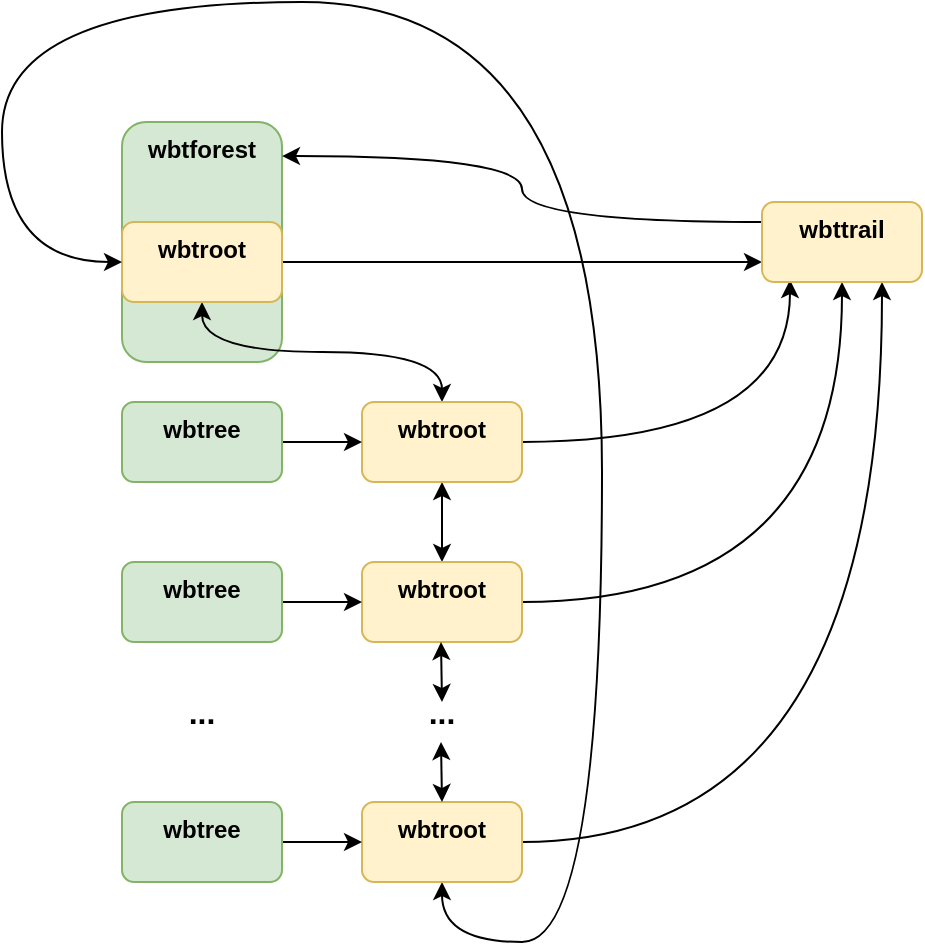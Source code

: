 <mxfile version="16.1.2" type="device"><diagram id="iCcxK761WvqZERNJvCIh" name="Page-1"><mxGraphModel dx="1186" dy="799" grid="1" gridSize="10" guides="1" tooltips="1" connect="1" arrows="1" fold="1" page="1" pageScale="1" pageWidth="827" pageHeight="1169" math="0" shadow="0"><root><mxCell id="0"/><mxCell id="1" parent="0"/><mxCell id="DNcv2_dHgh1PqKMeCPZU-10" value="&lt;b&gt;wbtforest&lt;/b&gt;" style="rounded=1;whiteSpace=wrap;html=1;shadow=0;glass=0;sketch=0;verticalAlign=top;fillColor=#d5e8d4;strokeColor=#82b366;" vertex="1" parent="1"><mxGeometry x="160" y="120" width="80" height="120" as="geometry"/></mxCell><mxCell id="DNcv2_dHgh1PqKMeCPZU-18" style="edgeStyle=orthogonalEdgeStyle;curved=1;rounded=0;orthogonalLoop=1;jettySize=auto;html=1;entryX=0.5;entryY=0;entryDx=0;entryDy=0;startArrow=classic;startFill=1;exitX=0.5;exitY=1;exitDx=0;exitDy=0;" edge="1" parent="1" source="DNcv2_dHgh1PqKMeCPZU-13" target="DNcv2_dHgh1PqKMeCPZU-14"><mxGeometry relative="1" as="geometry"/></mxCell><mxCell id="DNcv2_dHgh1PqKMeCPZU-26" style="edgeStyle=orthogonalEdgeStyle;curved=1;rounded=0;orthogonalLoop=1;jettySize=auto;html=1;entryX=0;entryY=0.75;entryDx=0;entryDy=0;fontSize=16;startArrow=none;startFill=0;" edge="1" parent="1" source="DNcv2_dHgh1PqKMeCPZU-13" target="DNcv2_dHgh1PqKMeCPZU-24"><mxGeometry relative="1" as="geometry"/></mxCell><mxCell id="DNcv2_dHgh1PqKMeCPZU-13" value="&lt;b&gt;wbtroot&lt;/b&gt;" style="rounded=1;whiteSpace=wrap;html=1;shadow=0;glass=0;sketch=0;verticalAlign=top;fillColor=#fff2cc;strokeColor=#d6b656;" vertex="1" parent="1"><mxGeometry x="160" y="170" width="80" height="40" as="geometry"/></mxCell><mxCell id="DNcv2_dHgh1PqKMeCPZU-19" style="edgeStyle=orthogonalEdgeStyle;curved=1;rounded=0;orthogonalLoop=1;jettySize=auto;html=1;startArrow=classic;startFill=1;exitX=0.5;exitY=1;exitDx=0;exitDy=0;entryX=0.5;entryY=0;entryDx=0;entryDy=0;" edge="1" parent="1" source="DNcv2_dHgh1PqKMeCPZU-14" target="DNcv2_dHgh1PqKMeCPZU-15"><mxGeometry relative="1" as="geometry"><mxPoint x="390" y="330" as="targetPoint"/></mxGeometry></mxCell><mxCell id="DNcv2_dHgh1PqKMeCPZU-27" style="edgeStyle=orthogonalEdgeStyle;curved=1;rounded=0;orthogonalLoop=1;jettySize=auto;html=1;entryX=0.175;entryY=0.975;entryDx=0;entryDy=0;entryPerimeter=0;fontSize=16;startArrow=none;startFill=0;" edge="1" parent="1" source="DNcv2_dHgh1PqKMeCPZU-14" target="DNcv2_dHgh1PqKMeCPZU-24"><mxGeometry relative="1" as="geometry"/></mxCell><mxCell id="DNcv2_dHgh1PqKMeCPZU-14" value="&lt;b&gt;wbtroot&lt;/b&gt;" style="rounded=1;whiteSpace=wrap;html=1;shadow=0;glass=0;sketch=0;verticalAlign=top;fillColor=#fff2cc;strokeColor=#d6b656;" vertex="1" parent="1"><mxGeometry x="280" y="260" width="80" height="40" as="geometry"/></mxCell><mxCell id="DNcv2_dHgh1PqKMeCPZU-28" style="edgeStyle=orthogonalEdgeStyle;curved=1;rounded=0;orthogonalLoop=1;jettySize=auto;html=1;entryX=0.5;entryY=1;entryDx=0;entryDy=0;fontSize=16;startArrow=none;startFill=0;" edge="1" parent="1" source="DNcv2_dHgh1PqKMeCPZU-15" target="DNcv2_dHgh1PqKMeCPZU-24"><mxGeometry relative="1" as="geometry"/></mxCell><mxCell id="DNcv2_dHgh1PqKMeCPZU-15" value="&lt;b&gt;wbtroot&lt;/b&gt;" style="rounded=1;whiteSpace=wrap;html=1;shadow=0;glass=0;sketch=0;verticalAlign=top;fillColor=#fff2cc;strokeColor=#d6b656;" vertex="1" parent="1"><mxGeometry x="280" y="340" width="80" height="40" as="geometry"/></mxCell><mxCell id="DNcv2_dHgh1PqKMeCPZU-17" style="edgeStyle=orthogonalEdgeStyle;curved=1;rounded=0;orthogonalLoop=1;jettySize=auto;html=1;entryX=0;entryY=0.5;entryDx=0;entryDy=0;startArrow=classic;startFill=1;exitX=0.5;exitY=1;exitDx=0;exitDy=0;" edge="1" parent="1" source="DNcv2_dHgh1PqKMeCPZU-16" target="DNcv2_dHgh1PqKMeCPZU-13"><mxGeometry relative="1" as="geometry"><mxPoint x="320" y="490" as="sourcePoint"/><Array as="points"><mxPoint x="320" y="530"/><mxPoint x="400" y="530"/><mxPoint x="400" y="60"/><mxPoint x="100" y="60"/><mxPoint x="100" y="190"/></Array></mxGeometry></mxCell><mxCell id="DNcv2_dHgh1PqKMeCPZU-29" style="edgeStyle=orthogonalEdgeStyle;curved=1;rounded=0;orthogonalLoop=1;jettySize=auto;html=1;entryX=0.75;entryY=1;entryDx=0;entryDy=0;fontSize=16;startArrow=none;startFill=0;" edge="1" parent="1" source="DNcv2_dHgh1PqKMeCPZU-16" target="DNcv2_dHgh1PqKMeCPZU-24"><mxGeometry relative="1" as="geometry"/></mxCell><mxCell id="DNcv2_dHgh1PqKMeCPZU-16" value="&lt;b&gt;wbtroot&lt;/b&gt;" style="rounded=1;whiteSpace=wrap;html=1;shadow=0;glass=0;sketch=0;verticalAlign=top;fillColor=#fff2cc;strokeColor=#d6b656;" vertex="1" parent="1"><mxGeometry x="280" y="460" width="80" height="40" as="geometry"/></mxCell><mxCell id="DNcv2_dHgh1PqKMeCPZU-20" style="edgeStyle=orthogonalEdgeStyle;curved=1;rounded=0;orthogonalLoop=1;jettySize=auto;html=1;startArrow=classic;startFill=1;exitX=0.5;exitY=1;exitDx=0;exitDy=0;" edge="1" parent="1"><mxGeometry relative="1" as="geometry"><mxPoint x="320" y="410" as="targetPoint"/><mxPoint x="319.5" y="380" as="sourcePoint"/></mxGeometry></mxCell><mxCell id="DNcv2_dHgh1PqKMeCPZU-22" style="edgeStyle=orthogonalEdgeStyle;curved=1;rounded=0;orthogonalLoop=1;jettySize=auto;html=1;startArrow=classic;startFill=1;exitX=0.5;exitY=1;exitDx=0;exitDy=0;" edge="1" parent="1"><mxGeometry relative="1" as="geometry"><mxPoint x="320" y="460" as="targetPoint"/><mxPoint x="319.5" y="430" as="sourcePoint"/></mxGeometry></mxCell><mxCell id="DNcv2_dHgh1PqKMeCPZU-23" value="&lt;b&gt;&lt;font style=&quot;font-size: 16px&quot;&gt;...&lt;/font&gt;&lt;/b&gt;" style="text;html=1;strokeColor=none;fillColor=none;align=center;verticalAlign=middle;whiteSpace=wrap;rounded=0;shadow=0;glass=0;sketch=0;" vertex="1" parent="1"><mxGeometry x="290" y="400" width="60" height="30" as="geometry"/></mxCell><mxCell id="DNcv2_dHgh1PqKMeCPZU-25" style="edgeStyle=orthogonalEdgeStyle;curved=1;rounded=0;orthogonalLoop=1;jettySize=auto;html=1;entryX=1;entryY=0.142;entryDx=0;entryDy=0;entryPerimeter=0;fontSize=16;startArrow=none;startFill=0;exitX=0;exitY=0.25;exitDx=0;exitDy=0;" edge="1" parent="1" source="DNcv2_dHgh1PqKMeCPZU-24" target="DNcv2_dHgh1PqKMeCPZU-10"><mxGeometry relative="1" as="geometry"/></mxCell><mxCell id="DNcv2_dHgh1PqKMeCPZU-24" value="&lt;b&gt;wbttrail&lt;/b&gt;" style="rounded=1;whiteSpace=wrap;html=1;shadow=0;glass=0;sketch=0;verticalAlign=top;fillColor=#fff2cc;strokeColor=#d6b656;" vertex="1" parent="1"><mxGeometry x="480" y="160" width="80" height="40" as="geometry"/></mxCell><mxCell id="DNcv2_dHgh1PqKMeCPZU-34" value="" style="edgeStyle=orthogonalEdgeStyle;curved=1;rounded=0;orthogonalLoop=1;jettySize=auto;html=1;fontSize=16;startArrow=none;startFill=0;" edge="1" parent="1" source="DNcv2_dHgh1PqKMeCPZU-30" target="DNcv2_dHgh1PqKMeCPZU-15"><mxGeometry relative="1" as="geometry"/></mxCell><mxCell id="DNcv2_dHgh1PqKMeCPZU-30" value="&lt;b&gt;wbtree&lt;/b&gt;" style="rounded=1;whiteSpace=wrap;html=1;shadow=0;glass=0;sketch=0;verticalAlign=top;fillColor=#d5e8d4;strokeColor=#82b366;" vertex="1" parent="1"><mxGeometry x="160" y="340" width="80" height="40" as="geometry"/></mxCell><mxCell id="DNcv2_dHgh1PqKMeCPZU-33" value="" style="edgeStyle=orthogonalEdgeStyle;curved=1;rounded=0;orthogonalLoop=1;jettySize=auto;html=1;fontSize=16;startArrow=none;startFill=0;" edge="1" parent="1" source="DNcv2_dHgh1PqKMeCPZU-31" target="DNcv2_dHgh1PqKMeCPZU-14"><mxGeometry relative="1" as="geometry"/></mxCell><mxCell id="DNcv2_dHgh1PqKMeCPZU-31" value="&lt;b&gt;wbtree&lt;/b&gt;" style="rounded=1;whiteSpace=wrap;html=1;shadow=0;glass=0;sketch=0;verticalAlign=top;fillColor=#d5e8d4;strokeColor=#82b366;" vertex="1" parent="1"><mxGeometry x="160" y="260" width="80" height="40" as="geometry"/></mxCell><mxCell id="DNcv2_dHgh1PqKMeCPZU-35" value="" style="edgeStyle=orthogonalEdgeStyle;curved=1;rounded=0;orthogonalLoop=1;jettySize=auto;html=1;fontSize=16;startArrow=none;startFill=0;" edge="1" parent="1" source="DNcv2_dHgh1PqKMeCPZU-32" target="DNcv2_dHgh1PqKMeCPZU-16"><mxGeometry relative="1" as="geometry"/></mxCell><mxCell id="DNcv2_dHgh1PqKMeCPZU-32" value="&lt;b&gt;wbtree&lt;/b&gt;" style="rounded=1;whiteSpace=wrap;html=1;shadow=0;glass=0;sketch=0;verticalAlign=top;fillColor=#d5e8d4;strokeColor=#82b366;" vertex="1" parent="1"><mxGeometry x="160" y="460" width="80" height="40" as="geometry"/></mxCell><mxCell id="DNcv2_dHgh1PqKMeCPZU-36" value="&lt;b&gt;&lt;font style=&quot;font-size: 16px&quot;&gt;...&lt;/font&gt;&lt;/b&gt;" style="text;html=1;strokeColor=none;fillColor=none;align=center;verticalAlign=middle;whiteSpace=wrap;rounded=0;shadow=0;glass=0;sketch=0;" vertex="1" parent="1"><mxGeometry x="170" y="400" width="60" height="30" as="geometry"/></mxCell></root></mxGraphModel></diagram></mxfile>
